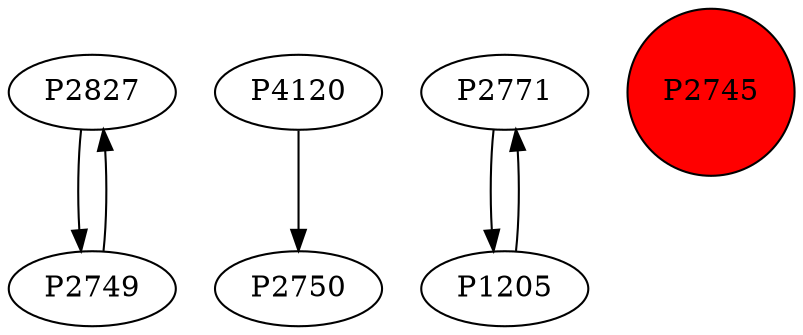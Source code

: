 digraph {
	P2827 -> P2749
	P2749 -> P2827
	P4120 -> P2750
	P2771 -> P1205
	P1205 -> P2771
	P2745 [shape=circle]
	P2745 [style=filled]
	P2745 [fillcolor=red]
}